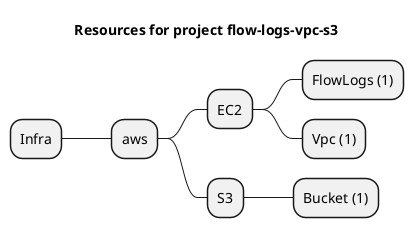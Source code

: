 @startmindmap
title Resources for project flow-logs-vpc-s3
skinparam monochrome true
+ Infra
++ aws
+++ EC2
++++ FlowLogs (1)
++++ Vpc (1)
+++ S3
++++ Bucket (1)
@endmindmap